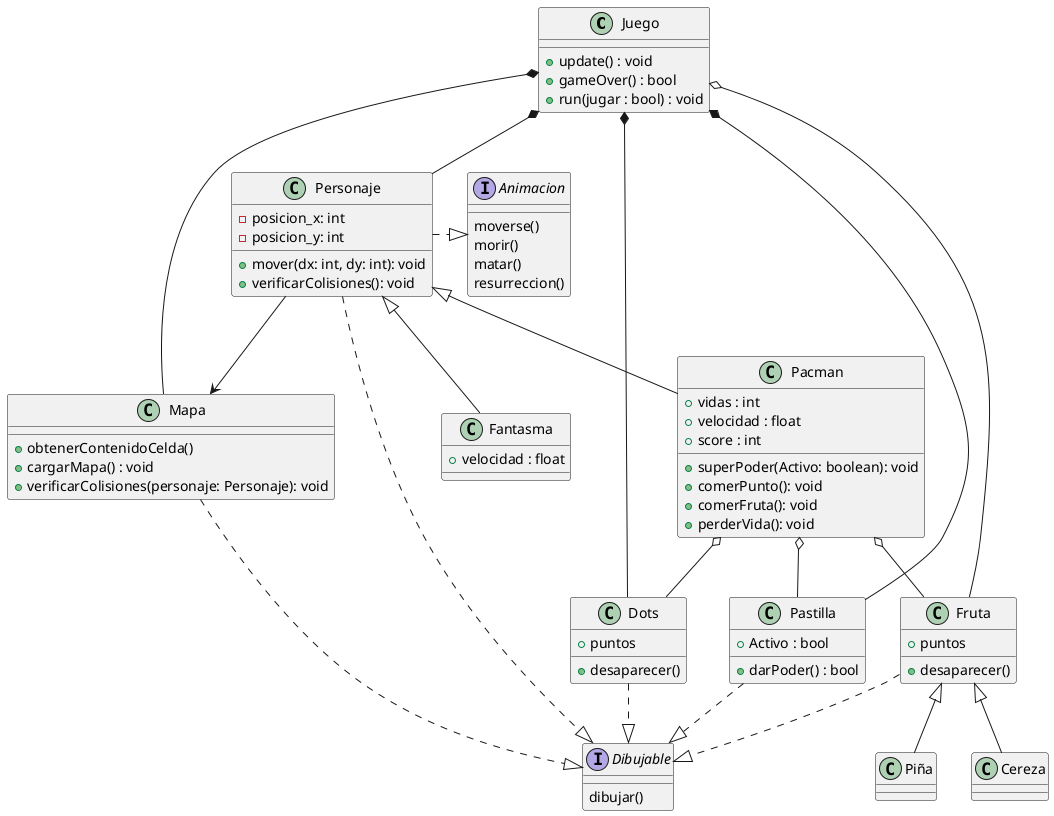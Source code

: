 @startuml


Class Juego {
    +update() : void
    +gameOver() : bool
    +run(jugar : bool) : void
    
}



Personaje <|-- Pacman
Personaje <|-- Fantasma
Personaje --> Mapa

Juego *-- Personaje
Juego o-- Fruta
Juego *-- Mapa
Juego *-- Pastilla 
Juego *-- Dots

Pacman o-- Pastilla
Pacman o-- Dots
Pacman o-- Fruta
Class Personaje{
    - posicion_x: int
    - posicion_y: int
    + mover(dx: int, dy: int): void
    + verificarColisiones(): void
}
Class Fantasma {
    + velocidad : float  

}
Class Pacman {
    + vidas : int
    + velocidad : float
    + score : int 
    + superPoder(Activo: boolean): void
    + comerPunto(): void
    + comerFruta(): void
    + perderVida(): void

}
Class Fruta {
    + puntos
    + desaparecer()
}
Class Mapa {
    + obtenerContenidoCelda()
    + cargarMapa() : void
    + verificarColisiones(personaje: Personaje): void
}
Class Dots{
    + puntos
    + desaparecer()
}
Class Pastilla {
    + Activo : bool
    + darPoder() : bool

}

interface Dibujable {
    dibujar()
}
interface Animacion {
    moverse()
    morir()
    matar()
    resurreccion()
}
Personaje .|> Animacion 
Personaje ..|> Dibujable
Fruta ..|> Dibujable
Dots ..|> Dibujable
Pastilla ..|> Dibujable
Mapa ..|> Dibujable


Fruta <|-- Cereza
Fruta <|-- Piña
@enduml